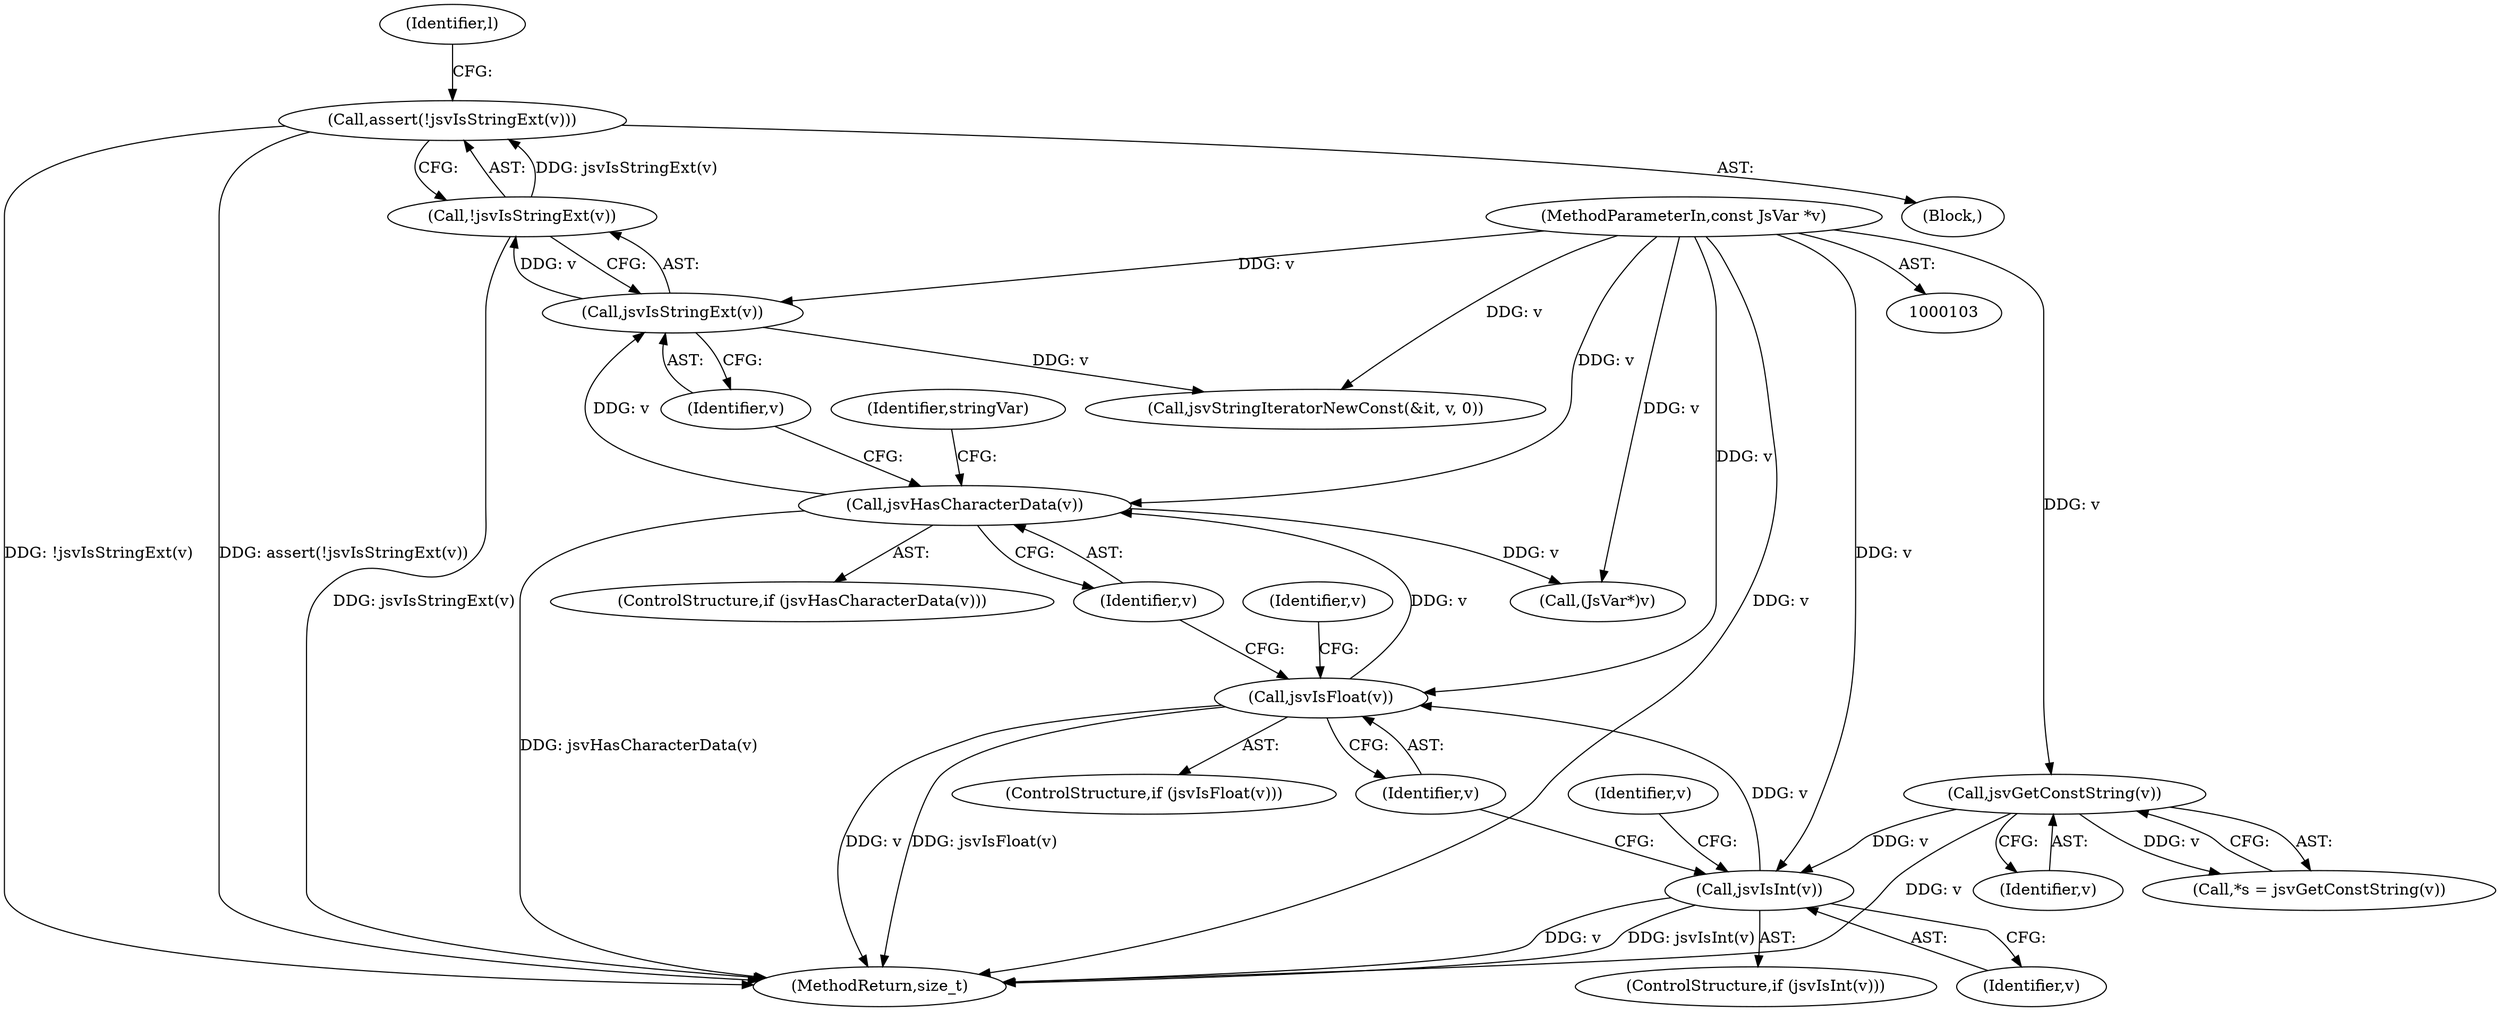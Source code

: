 digraph "0_Espruino_ce1924193862d58cb43d3d4d9dada710a8361b89@API" {
"1000187" [label="(Call,assert(!jsvIsStringExt(v)))"];
"1000188" [label="(Call,!jsvIsStringExt(v))"];
"1000189" [label="(Call,jsvIsStringExt(v))"];
"1000184" [label="(Call,jsvHasCharacterData(v))"];
"1000168" [label="(Call,jsvIsFloat(v))"];
"1000152" [label="(Call,jsvIsInt(v))"];
"1000115" [label="(Call,jsvGetConstString(v))"];
"1000104" [label="(MethodParameterIn,const JsVar *v)"];
"1000158" [label="(Identifier,v)"];
"1000183" [label="(ControlStructure,if (jsvHasCharacterData(v)))"];
"1000169" [label="(Identifier,v)"];
"1000174" [label="(Identifier,v)"];
"1000185" [label="(Identifier,v)"];
"1000113" [label="(Call,*s = jsvGetConstString(v))"];
"1000187" [label="(Call,assert(!jsvIsStringExt(v)))"];
"1000115" [label="(Call,jsvGetConstString(v))"];
"1000190" [label="(Identifier,v)"];
"1000246" [label="(Identifier,stringVar)"];
"1000193" [label="(Identifier,l)"];
"1000188" [label="(Call,!jsvIsStringExt(v))"];
"1000278" [label="(MethodReturn,size_t)"];
"1000104" [label="(MethodParameterIn,const JsVar *v)"];
"1000151" [label="(ControlStructure,if (jsvIsInt(v)))"];
"1000168" [label="(Call,jsvIsFloat(v))"];
"1000116" [label="(Identifier,v)"];
"1000189" [label="(Call,jsvIsStringExt(v))"];
"1000152" [label="(Call,jsvIsInt(v))"];
"1000153" [label="(Identifier,v)"];
"1000186" [label="(Block,)"];
"1000248" [label="(Call,(JsVar*)v)"];
"1000196" [label="(Call,jsvStringIteratorNewConst(&it, v, 0))"];
"1000167" [label="(ControlStructure,if (jsvIsFloat(v)))"];
"1000184" [label="(Call,jsvHasCharacterData(v))"];
"1000187" -> "1000186"  [label="AST: "];
"1000187" -> "1000188"  [label="CFG: "];
"1000188" -> "1000187"  [label="AST: "];
"1000193" -> "1000187"  [label="CFG: "];
"1000187" -> "1000278"  [label="DDG: !jsvIsStringExt(v)"];
"1000187" -> "1000278"  [label="DDG: assert(!jsvIsStringExt(v))"];
"1000188" -> "1000187"  [label="DDG: jsvIsStringExt(v)"];
"1000188" -> "1000189"  [label="CFG: "];
"1000189" -> "1000188"  [label="AST: "];
"1000188" -> "1000278"  [label="DDG: jsvIsStringExt(v)"];
"1000189" -> "1000188"  [label="DDG: v"];
"1000189" -> "1000190"  [label="CFG: "];
"1000190" -> "1000189"  [label="AST: "];
"1000184" -> "1000189"  [label="DDG: v"];
"1000104" -> "1000189"  [label="DDG: v"];
"1000189" -> "1000196"  [label="DDG: v"];
"1000184" -> "1000183"  [label="AST: "];
"1000184" -> "1000185"  [label="CFG: "];
"1000185" -> "1000184"  [label="AST: "];
"1000190" -> "1000184"  [label="CFG: "];
"1000246" -> "1000184"  [label="CFG: "];
"1000184" -> "1000278"  [label="DDG: jsvHasCharacterData(v)"];
"1000168" -> "1000184"  [label="DDG: v"];
"1000104" -> "1000184"  [label="DDG: v"];
"1000184" -> "1000248"  [label="DDG: v"];
"1000168" -> "1000167"  [label="AST: "];
"1000168" -> "1000169"  [label="CFG: "];
"1000169" -> "1000168"  [label="AST: "];
"1000174" -> "1000168"  [label="CFG: "];
"1000185" -> "1000168"  [label="CFG: "];
"1000168" -> "1000278"  [label="DDG: jsvIsFloat(v)"];
"1000168" -> "1000278"  [label="DDG: v"];
"1000152" -> "1000168"  [label="DDG: v"];
"1000104" -> "1000168"  [label="DDG: v"];
"1000152" -> "1000151"  [label="AST: "];
"1000152" -> "1000153"  [label="CFG: "];
"1000153" -> "1000152"  [label="AST: "];
"1000158" -> "1000152"  [label="CFG: "];
"1000169" -> "1000152"  [label="CFG: "];
"1000152" -> "1000278"  [label="DDG: jsvIsInt(v)"];
"1000152" -> "1000278"  [label="DDG: v"];
"1000115" -> "1000152"  [label="DDG: v"];
"1000104" -> "1000152"  [label="DDG: v"];
"1000115" -> "1000113"  [label="AST: "];
"1000115" -> "1000116"  [label="CFG: "];
"1000116" -> "1000115"  [label="AST: "];
"1000113" -> "1000115"  [label="CFG: "];
"1000115" -> "1000278"  [label="DDG: v"];
"1000115" -> "1000113"  [label="DDG: v"];
"1000104" -> "1000115"  [label="DDG: v"];
"1000104" -> "1000103"  [label="AST: "];
"1000104" -> "1000278"  [label="DDG: v"];
"1000104" -> "1000196"  [label="DDG: v"];
"1000104" -> "1000248"  [label="DDG: v"];
}
